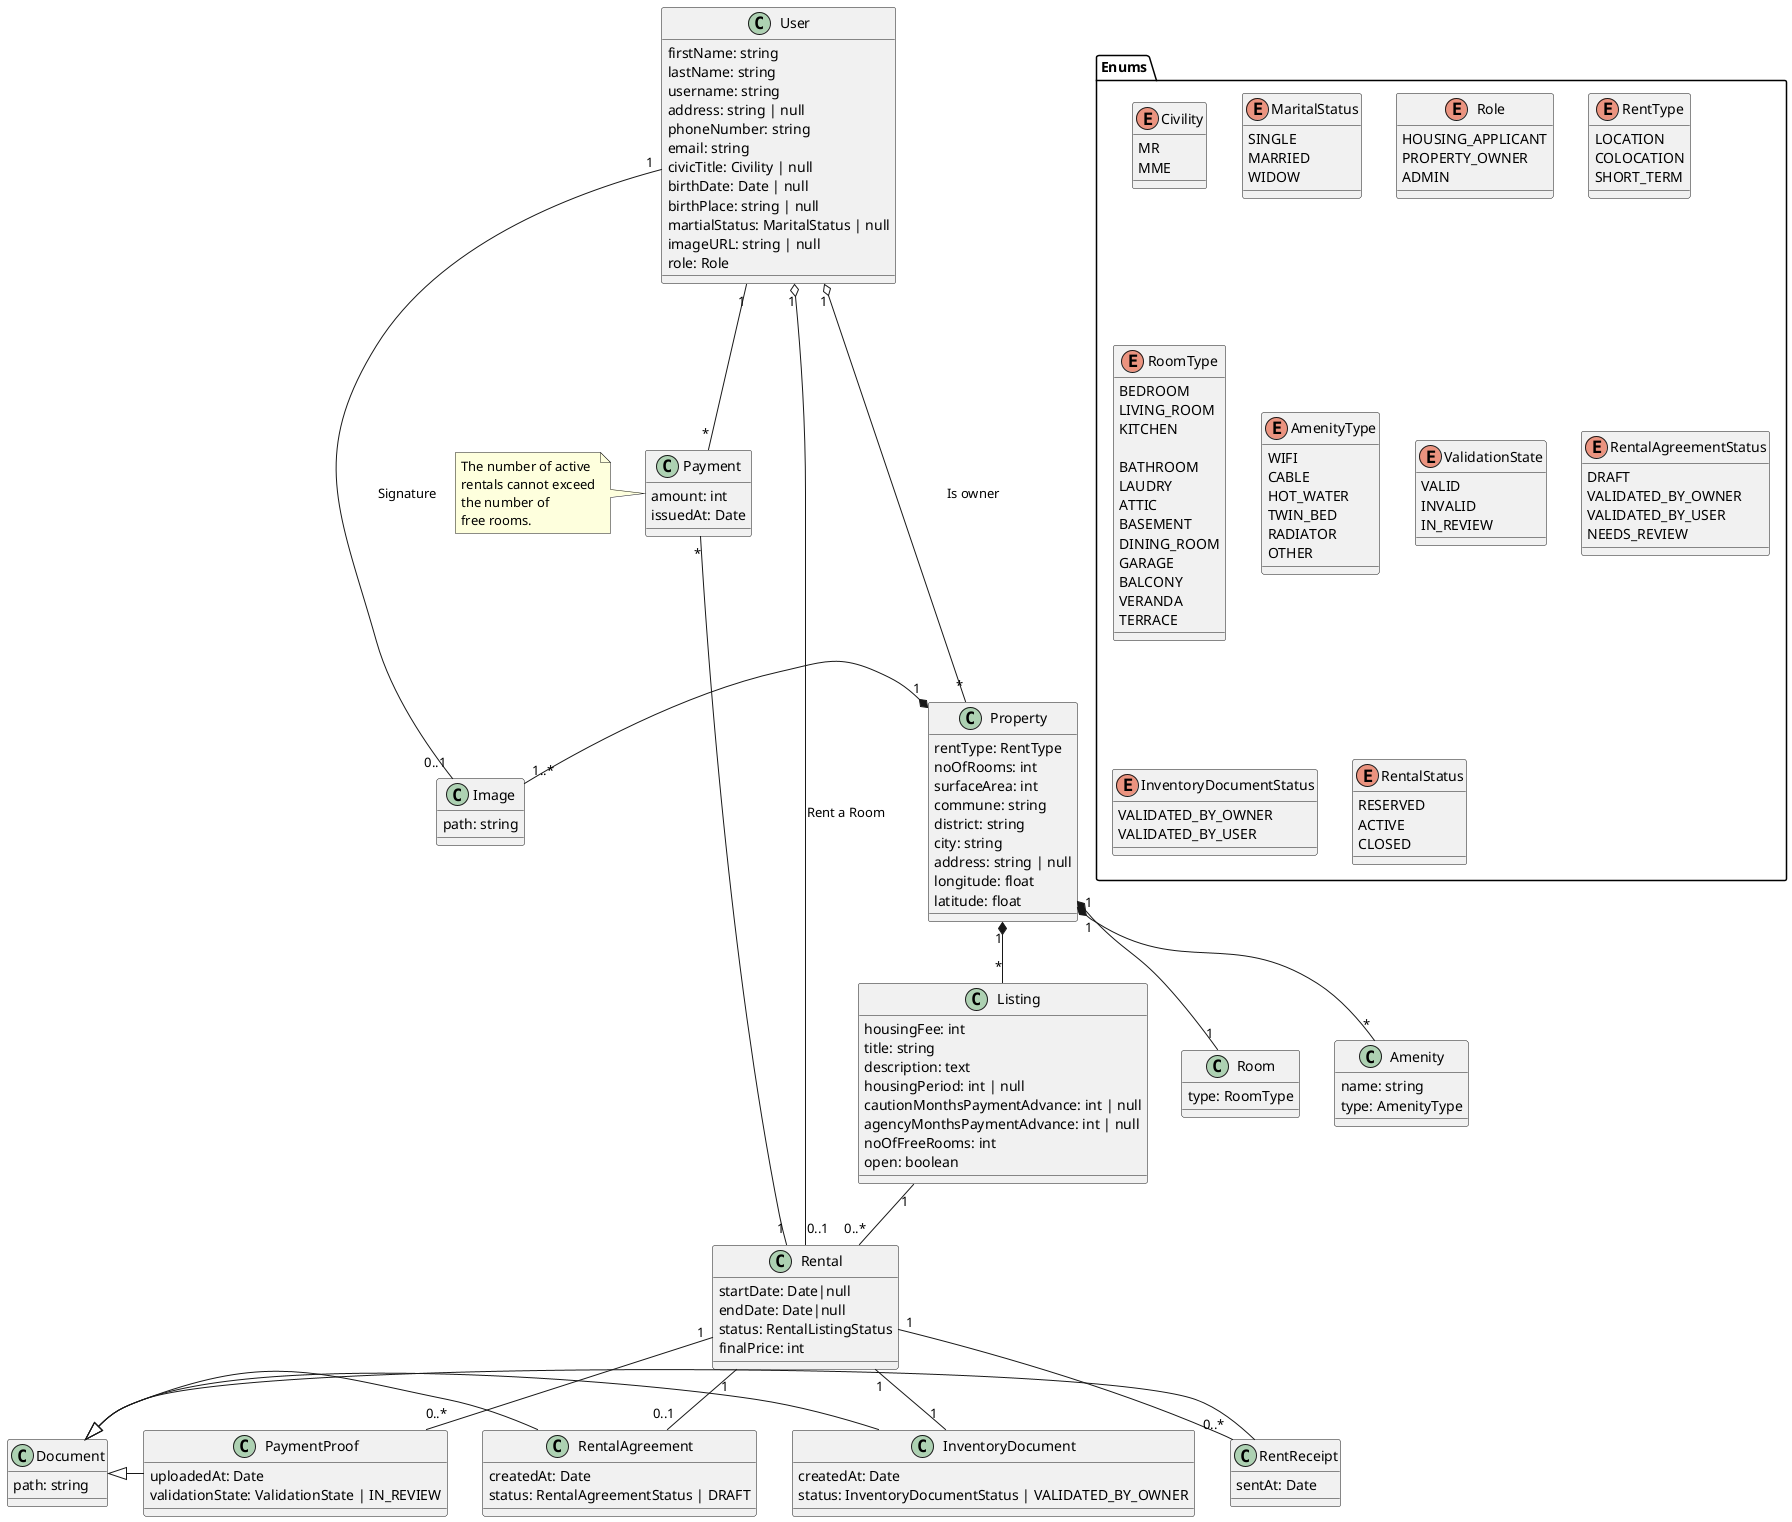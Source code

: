 @startuml "Classes Diagram"

package Enums {
    Enum Civility {
        MR
        MME
    }

    Enum MaritalStatus {
        ' Célibataire
        SINGLE
        ' Marié
        MARRIED
        ' Veuf/Veuve
        WIDOW
    }

    Enum Role {
        HOUSING_APPLICANT
        PROPERTY_OWNER
        ADMIN
    }


    Enum RentType {
        LOCATION
        COLOCATION
        SHORT_TERM
    }

    Enum RoomType {
        ' Pièces entrant dans le calcul
        ' chambre
        BEDROOM
        ' salon
        LIVING_ROOM
        ' cuisine
        KITCHEN

        ' Pièces supplémentaires
        ' douche
        BATHROOM
        ' buanderie
        LAUDRY
        ' grenier
        ATTIC
        ' sous-sol
        BASEMENT
        ' salle à manger
        DINING_ROOM
        ' garage
        GARAGE
        ' balcon
        BALCONY
        ' veranda
        VERANDA
        ' terasse
        TERRACE
    }

    Enum AmenityType {
        WIFI
        ' Canal+
        CABLE
        HOT_WATER
        TWIN_BED
        RADIATOR
        OTHER
    }

    Enum ValidationState {
        VALID
        INVALID
        IN_REVIEW
    }

    Enum RentalAgreementStatus {
        DRAFT
        VALIDATED_BY_OWNER
        VALIDATED_BY_USER
        NEEDS_REVIEW
    }

    Enum InventoryDocumentStatus {
        VALIDATED_BY_OWNER
        VALIDATED_BY_USER
    }

    Enum RentalStatus {
        RESERVED
        ACTIVE
        CLOSED
    }

}

class Image {
    path: string
}

class User {
    firstName: string
    lastName: string
    username: string
    address: string | null
    phoneNumber: string
    email: string
    civicTitle: Civility | null
    birthDate: Date | null
    birthPlace: string | null
    martialStatus: MaritalStatus | null
    imageURL: string | null
    role: Role
}


class Property {
    rentType: RentType
    noOfRooms: int
    surfaceArea: int
    commune: string
    ' Quartier
    district: string
    city: string
    address: string | null
    longitude: float 
    latitude: float
}


class Document {
    path: string
}

class PaymentProof {
    uploadedAt: Date
    validationState: ValidationState | IN_REVIEW
}

class RentReceipt {
    sentAt: Date
}

' Contrat de location
class RentalAgreement {
    createdAt: Date
    status: RentalAgreementStatus | DRAFT
}
' Etat des lieux
class InventoryDocument {
    createdAt: Date
    status: InventoryDocumentStatus | VALIDATED_BY_OWNER
}

' Pièce
class Room {
    type: RoomType
}

' Accessoires
class Amenity {
    name: string
    type: AmenityType
}

' Les listings seront les objets
' qui vont être recherchés par les users
class Listing {
    ' prix de location
    housingFee: int
    title: string
    description: text
    ' Périodicité si forfait    
    housingPeriod: int | null
    cautionMonthsPaymentAdvance: int | null
    agencyMonthsPaymentAdvance: int | null
    noOfFreeRooms: int
    open: boolean
}


' Classe pour indiquer la location d'un client
' pendant une période de temps
class Rental {
    startDate: Date|null
    endDate: Date|null
    status: RentalListingStatus
    finalPrice: int
}

class Payment {
    amount: int
    issuedAt: Date
}

Document <|- PaymentProof
Document <|- RentalAgreement
Document <|- InventoryDocument
Document <|- RentReceipt

User "1" o-- "*" Property : Is owner
Property "1" *-- "1" Room

Property "1" *-- "*" Listing

Property "1" *-- "*" Amenity

Listing "1" -- "0..*" Rental

note left
The number of active
rentals cannot exceed
the number of
free rooms.
endnote

User "1" o-- "0..1" Rental : Rent a Room

User "1" -- "*" Payment
Rental "1" -left- "*" Payment

Rental "1" -- "1" InventoryDocument
Rental "1" -- "0..1" RentalAgreement
Rental "1" -- "0..*" PaymentProof
Rental "1" -- "0..*" RentReceipt


Property "1" *---left--- "1..*" Image

User "1" --- "0..1" Image : "Signature"
@enduml